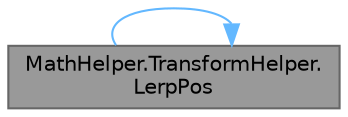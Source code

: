 digraph "MathHelper.TransformHelper.LerpPos"
{
 // LATEX_PDF_SIZE
  bgcolor="transparent";
  edge [fontname=Helvetica,fontsize=10,labelfontname=Helvetica,labelfontsize=10];
  node [fontname=Helvetica,fontsize=10,shape=box,height=0.2,width=0.4];
  rankdir="LR";
  Node1 [id="Node000001",label="MathHelper.TransformHelper.\lLerpPos",height=0.2,width=0.4,color="gray40", fillcolor="grey60", style="filled", fontcolor="black",tooltip="Linearly interpolates the position towards the target position."];
  Node1 -> Node1 [id="edge1_Node000001_Node000001",color="steelblue1",style="solid",tooltip=" "];
}

